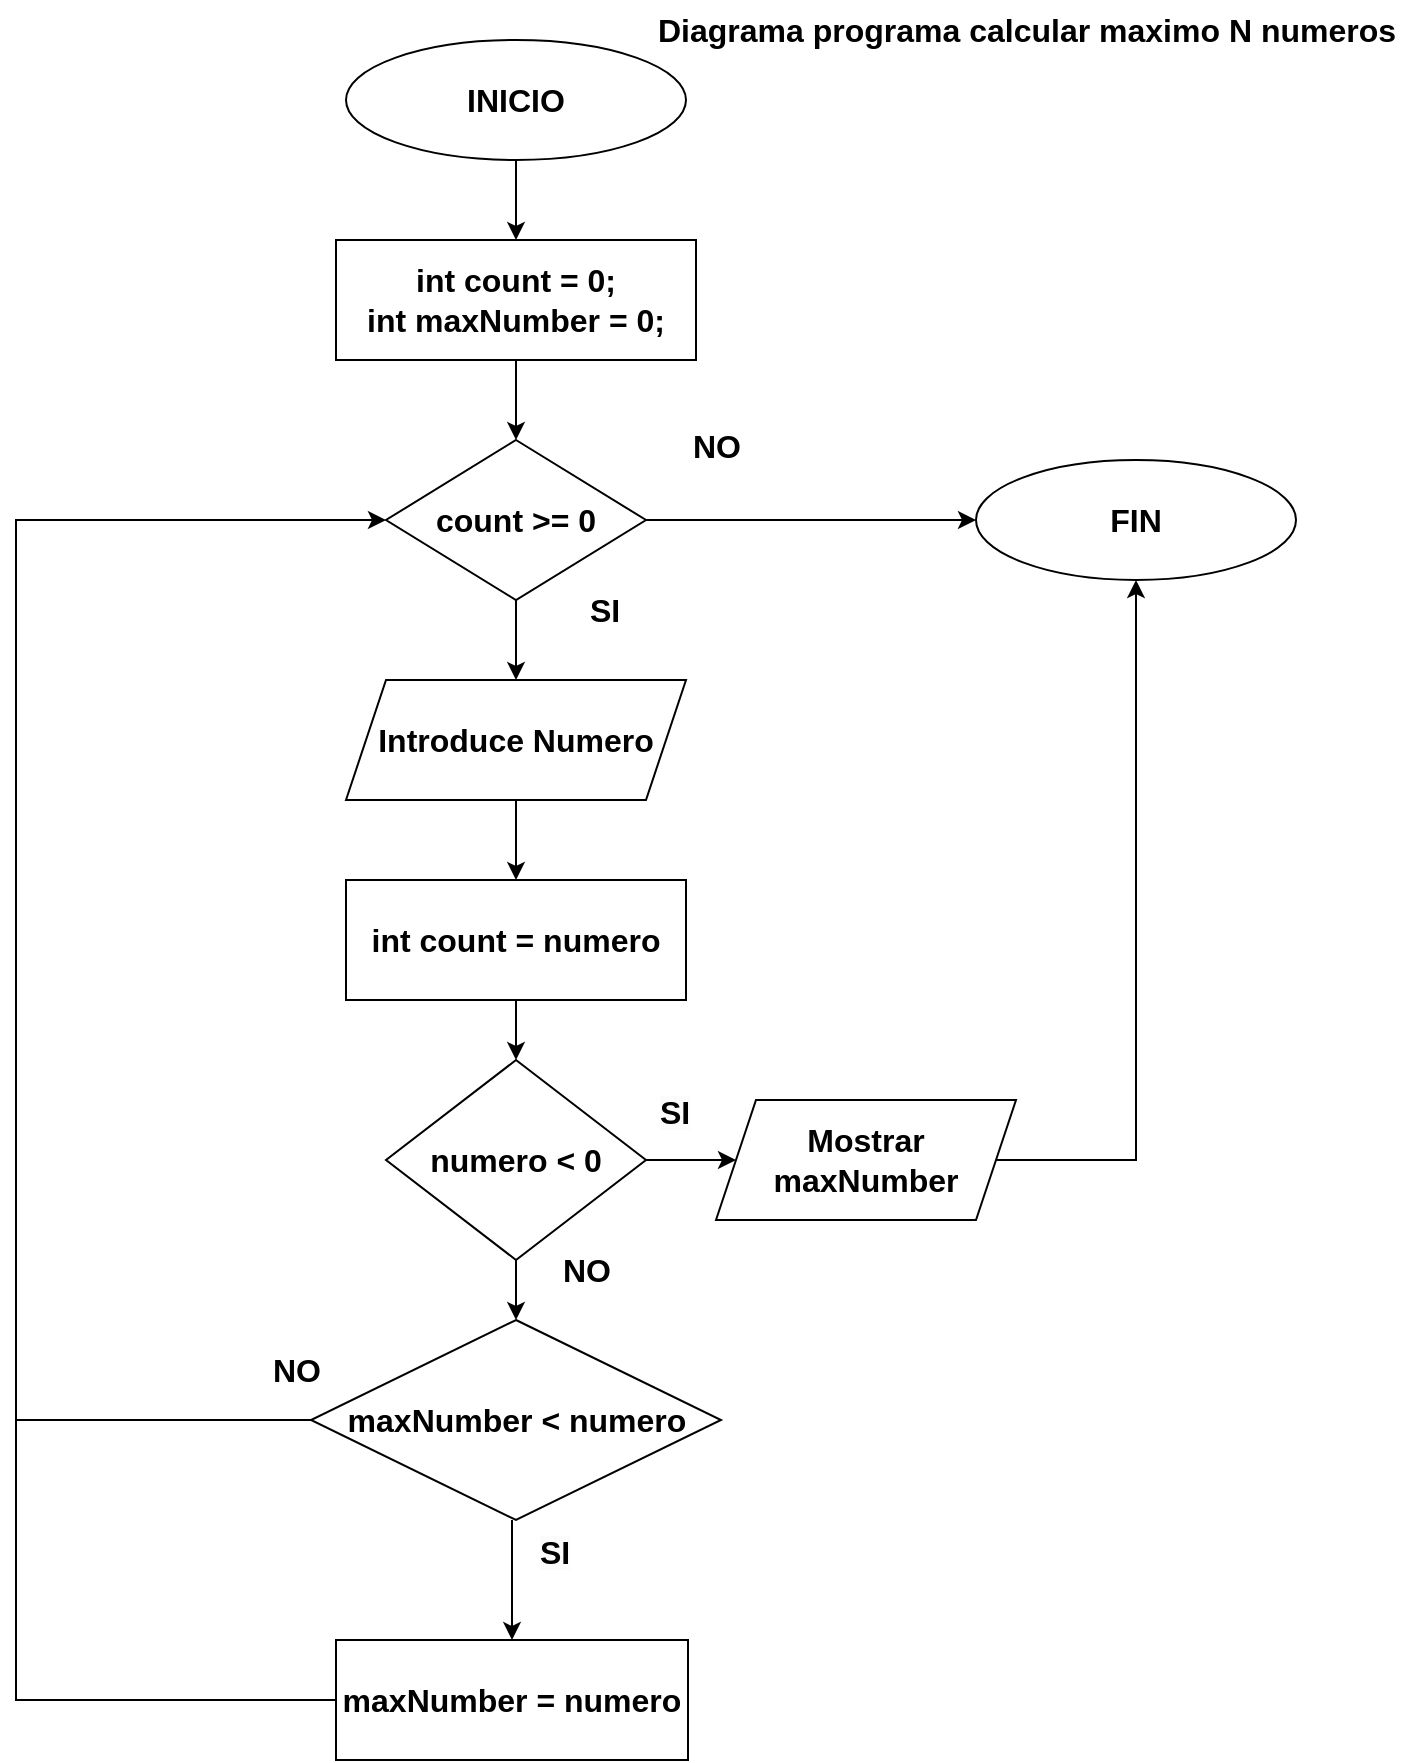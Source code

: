 <mxfile version="24.7.17">
  <diagram name="Página-1" id="ZYLUz4EwhKj-D9zp63Xh">
    <mxGraphModel dx="1434" dy="851" grid="1" gridSize="10" guides="1" tooltips="1" connect="1" arrows="1" fold="1" page="1" pageScale="1" pageWidth="827" pageHeight="1169" background="#ffffff" math="0" shadow="0">
      <root>
        <mxCell id="0" />
        <mxCell id="1" parent="0" />
        <mxCell id="yQGQ-uEshxcvxyNHh_fb-1" value="&lt;b&gt;&lt;font style=&quot;font-size: 16px;&quot;&gt;INICIO&lt;/font&gt;&lt;/b&gt;" style="ellipse;whiteSpace=wrap;html=1;" vertex="1" parent="1">
          <mxGeometry x="285" y="20" width="170" height="60" as="geometry" />
        </mxCell>
        <mxCell id="yQGQ-uEshxcvxyNHh_fb-2" value="&lt;font style=&quot;font-size: 16px;&quot;&gt;&lt;b&gt;int count = 0;&lt;/b&gt;&lt;/font&gt;&lt;div style=&quot;font-size: 16px;&quot;&gt;&lt;font style=&quot;font-size: 16px;&quot;&gt;&lt;b&gt;int maxNumber = 0;&lt;/b&gt;&lt;/font&gt;&lt;/div&gt;" style="rounded=0;whiteSpace=wrap;html=1;" vertex="1" parent="1">
          <mxGeometry x="280" y="120" width="180" height="60" as="geometry" />
        </mxCell>
        <mxCell id="yQGQ-uEshxcvxyNHh_fb-3" value="&lt;b&gt;&lt;font style=&quot;font-size: 16px;&quot;&gt;Introduce Numero&lt;/font&gt;&lt;/b&gt;" style="shape=parallelogram;perimeter=parallelogramPerimeter;whiteSpace=wrap;html=1;fixedSize=1;" vertex="1" parent="1">
          <mxGeometry x="285" y="340" width="170" height="60" as="geometry" />
        </mxCell>
        <mxCell id="yQGQ-uEshxcvxyNHh_fb-4" value="&lt;font style=&quot;font-size: 16px;&quot;&gt;&lt;b&gt;count &amp;gt;= 0&lt;/b&gt;&lt;/font&gt;" style="rhombus;whiteSpace=wrap;html=1;" vertex="1" parent="1">
          <mxGeometry x="305" y="220" width="130" height="80" as="geometry" />
        </mxCell>
        <mxCell id="yQGQ-uEshxcvxyNHh_fb-6" value="&lt;font style=&quot;font-size: 16px;&quot;&gt;&lt;b&gt;FIN&lt;/b&gt;&lt;/font&gt;" style="ellipse;whiteSpace=wrap;html=1;" vertex="1" parent="1">
          <mxGeometry x="600" y="230" width="160" height="60" as="geometry" />
        </mxCell>
        <mxCell id="yQGQ-uEshxcvxyNHh_fb-7" value="" style="endArrow=classic;html=1;rounded=0;entryX=0.5;entryY=0;entryDx=0;entryDy=0;" edge="1" parent="1" source="yQGQ-uEshxcvxyNHh_fb-1" target="yQGQ-uEshxcvxyNHh_fb-2">
          <mxGeometry width="50" height="50" relative="1" as="geometry">
            <mxPoint x="520" y="460" as="sourcePoint" />
            <mxPoint x="570" y="410" as="targetPoint" />
          </mxGeometry>
        </mxCell>
        <mxCell id="yQGQ-uEshxcvxyNHh_fb-8" value="" style="endArrow=classic;html=1;rounded=0;entryX=0.5;entryY=0;entryDx=0;entryDy=0;exitX=0.5;exitY=1;exitDx=0;exitDy=0;" edge="1" parent="1" source="yQGQ-uEshxcvxyNHh_fb-2" target="yQGQ-uEshxcvxyNHh_fb-4">
          <mxGeometry width="50" height="50" relative="1" as="geometry">
            <mxPoint x="380" y="90" as="sourcePoint" />
            <mxPoint x="380" y="130" as="targetPoint" />
          </mxGeometry>
        </mxCell>
        <mxCell id="yQGQ-uEshxcvxyNHh_fb-9" value="" style="endArrow=classic;html=1;rounded=0;entryX=0;entryY=0.5;entryDx=0;entryDy=0;exitX=1;exitY=0.5;exitDx=0;exitDy=0;" edge="1" parent="1" source="yQGQ-uEshxcvxyNHh_fb-4" target="yQGQ-uEshxcvxyNHh_fb-6">
          <mxGeometry width="50" height="50" relative="1" as="geometry">
            <mxPoint x="380" y="190" as="sourcePoint" />
            <mxPoint x="380" y="230" as="targetPoint" />
          </mxGeometry>
        </mxCell>
        <mxCell id="yQGQ-uEshxcvxyNHh_fb-10" value="" style="endArrow=classic;html=1;rounded=0;exitX=0.5;exitY=1;exitDx=0;exitDy=0;" edge="1" parent="1" source="yQGQ-uEshxcvxyNHh_fb-4" target="yQGQ-uEshxcvxyNHh_fb-3">
          <mxGeometry width="50" height="50" relative="1" as="geometry">
            <mxPoint x="380" y="190" as="sourcePoint" />
            <mxPoint x="380" y="230" as="targetPoint" />
          </mxGeometry>
        </mxCell>
        <mxCell id="yQGQ-uEshxcvxyNHh_fb-11" value="&lt;b&gt;&lt;font style=&quot;font-size: 16px;&quot;&gt;numero &amp;lt; 0&lt;/font&gt;&lt;/b&gt;" style="rhombus;whiteSpace=wrap;html=1;" vertex="1" parent="1">
          <mxGeometry x="305" y="530" width="130" height="100" as="geometry" />
        </mxCell>
        <mxCell id="yQGQ-uEshxcvxyNHh_fb-13" value="&lt;b&gt;&lt;font style=&quot;font-size: 16px;&quot;&gt;int count = numero&lt;/font&gt;&lt;/b&gt;" style="rounded=0;whiteSpace=wrap;html=1;" vertex="1" parent="1">
          <mxGeometry x="285" y="440" width="170" height="60" as="geometry" />
        </mxCell>
        <mxCell id="yQGQ-uEshxcvxyNHh_fb-14" value="" style="endArrow=classic;html=1;rounded=0;entryX=0.5;entryY=1;entryDx=0;entryDy=0;" edge="1" parent="1" target="yQGQ-uEshxcvxyNHh_fb-6">
          <mxGeometry width="50" height="50" relative="1" as="geometry">
            <mxPoint x="610" y="580" as="sourcePoint" />
            <mxPoint x="570" y="370" as="targetPoint" />
            <Array as="points">
              <mxPoint x="680" y="580" />
            </Array>
          </mxGeometry>
        </mxCell>
        <mxCell id="yQGQ-uEshxcvxyNHh_fb-15" value="" style="endArrow=classic;html=1;rounded=0;exitX=0.5;exitY=1;exitDx=0;exitDy=0;entryX=0.5;entryY=0;entryDx=0;entryDy=0;" edge="1" parent="1" source="yQGQ-uEshxcvxyNHh_fb-3" target="yQGQ-uEshxcvxyNHh_fb-13">
          <mxGeometry width="50" height="50" relative="1" as="geometry">
            <mxPoint x="380" y="310" as="sourcePoint" />
            <mxPoint x="380" y="350" as="targetPoint" />
          </mxGeometry>
        </mxCell>
        <mxCell id="yQGQ-uEshxcvxyNHh_fb-16" value="" style="endArrow=classic;html=1;rounded=0;entryX=0.5;entryY=0;entryDx=0;entryDy=0;exitX=0.5;exitY=1;exitDx=0;exitDy=0;" edge="1" parent="1" source="yQGQ-uEshxcvxyNHh_fb-13" target="yQGQ-uEshxcvxyNHh_fb-11">
          <mxGeometry width="50" height="50" relative="1" as="geometry">
            <mxPoint x="370" y="510" as="sourcePoint" />
            <mxPoint x="380" y="450" as="targetPoint" />
          </mxGeometry>
        </mxCell>
        <mxCell id="yQGQ-uEshxcvxyNHh_fb-17" value="&lt;font style=&quot;font-size: 16px;&quot;&gt;&lt;b&gt;NO&lt;/b&gt;&lt;/font&gt;" style="text;html=1;align=center;verticalAlign=middle;resizable=0;points=[];autosize=1;strokeColor=none;fillColor=none;" vertex="1" parent="1">
          <mxGeometry x="445" y="208" width="50" height="30" as="geometry" />
        </mxCell>
        <mxCell id="yQGQ-uEshxcvxyNHh_fb-18" value="&lt;b style=&quot;forced-color-adjust: none; color: rgb(0, 0, 0); font-family: Helvetica; font-size: 16px; font-style: normal; font-variant-ligatures: normal; font-variant-caps: normal; letter-spacing: normal; orphans: 2; text-align: center; text-indent: 0px; text-transform: none; widows: 2; word-spacing: 0px; -webkit-text-stroke-width: 0px; white-space: nowrap; background-color: rgb(251, 251, 251); text-decoration-thickness: initial; text-decoration-style: initial; text-decoration-color: initial;&quot;&gt;SI&lt;/b&gt;" style="text;whiteSpace=wrap;html=1;" vertex="1" parent="1">
          <mxGeometry x="440" y="540" width="60" height="40" as="geometry" />
        </mxCell>
        <mxCell id="yQGQ-uEshxcvxyNHh_fb-19" value="&lt;font style=&quot;font-size: 16px;&quot;&gt;&lt;b&gt;SI&lt;/b&gt;&lt;/font&gt;" style="text;html=1;align=center;verticalAlign=middle;resizable=0;points=[];autosize=1;strokeColor=none;fillColor=none;" vertex="1" parent="1">
          <mxGeometry x="394" y="290" width="40" height="30" as="geometry" />
        </mxCell>
        <mxCell id="yQGQ-uEshxcvxyNHh_fb-20" value="&lt;font style=&quot;font-size: 16px;&quot;&gt;&lt;b&gt;NO&lt;/b&gt;&lt;/font&gt;" style="text;html=1;align=center;verticalAlign=middle;resizable=0;points=[];autosize=1;strokeColor=none;fillColor=none;" vertex="1" parent="1">
          <mxGeometry x="380" y="620" width="50" height="30" as="geometry" />
        </mxCell>
        <mxCell id="yQGQ-uEshxcvxyNHh_fb-21" value="&lt;b&gt;&lt;font style=&quot;font-size: 16px;&quot;&gt;maxNumber = numero&lt;/font&gt;&lt;/b&gt;" style="rounded=0;whiteSpace=wrap;html=1;" vertex="1" parent="1">
          <mxGeometry x="280" y="820" width="176" height="60" as="geometry" />
        </mxCell>
        <mxCell id="yQGQ-uEshxcvxyNHh_fb-22" value="" style="endArrow=classic;html=1;rounded=0;exitX=0.5;exitY=1;exitDx=0;exitDy=0;" edge="1" parent="1" source="yQGQ-uEshxcvxyNHh_fb-11" target="yQGQ-uEshxcvxyNHh_fb-28">
          <mxGeometry width="50" height="50" relative="1" as="geometry">
            <mxPoint x="380" y="510" as="sourcePoint" />
            <mxPoint x="370" y="690" as="targetPoint" />
          </mxGeometry>
        </mxCell>
        <mxCell id="yQGQ-uEshxcvxyNHh_fb-24" value="" style="endArrow=classic;html=1;rounded=0;entryX=0;entryY=0.5;entryDx=0;entryDy=0;exitX=0;exitY=0.5;exitDx=0;exitDy=0;" edge="1" parent="1" source="yQGQ-uEshxcvxyNHh_fb-21" target="yQGQ-uEshxcvxyNHh_fb-4">
          <mxGeometry width="50" height="50" relative="1" as="geometry">
            <mxPoint x="380" y="640" as="sourcePoint" />
            <mxPoint x="380" y="710" as="targetPoint" />
            <Array as="points">
              <mxPoint x="120" y="850" />
              <mxPoint x="120" y="260" />
            </Array>
          </mxGeometry>
        </mxCell>
        <mxCell id="yQGQ-uEshxcvxyNHh_fb-25" value="&lt;b&gt;&lt;font style=&quot;font-size: 16px;&quot;&gt;Mostrar maxNumber&lt;/font&gt;&lt;/b&gt;" style="shape=parallelogram;perimeter=parallelogramPerimeter;whiteSpace=wrap;html=1;fixedSize=1;" vertex="1" parent="1">
          <mxGeometry x="470" y="550" width="150" height="60" as="geometry" />
        </mxCell>
        <mxCell id="yQGQ-uEshxcvxyNHh_fb-27" value="" style="endArrow=classic;html=1;rounded=0;exitX=1;exitY=0.5;exitDx=0;exitDy=0;entryX=0;entryY=0.5;entryDx=0;entryDy=0;" edge="1" parent="1" source="yQGQ-uEshxcvxyNHh_fb-11" target="yQGQ-uEshxcvxyNHh_fb-25">
          <mxGeometry width="50" height="50" relative="1" as="geometry">
            <mxPoint x="380" y="310" as="sourcePoint" />
            <mxPoint x="380" y="350" as="targetPoint" />
          </mxGeometry>
        </mxCell>
        <mxCell id="yQGQ-uEshxcvxyNHh_fb-28" value="&lt;font style=&quot;font-size: 16px;&quot;&gt;&lt;b&gt;maxNumber &amp;lt; numero&lt;/b&gt;&lt;/font&gt;" style="rhombus;whiteSpace=wrap;html=1;" vertex="1" parent="1">
          <mxGeometry x="267.5" y="660" width="205" height="100" as="geometry" />
        </mxCell>
        <mxCell id="yQGQ-uEshxcvxyNHh_fb-29" value="" style="endArrow=classic;html=1;rounded=0;entryX=0.5;entryY=0;entryDx=0;entryDy=0;" edge="1" parent="1" target="yQGQ-uEshxcvxyNHh_fb-21">
          <mxGeometry width="50" height="50" relative="1" as="geometry">
            <mxPoint x="368" y="760" as="sourcePoint" />
            <mxPoint x="380" y="670" as="targetPoint" />
          </mxGeometry>
        </mxCell>
        <mxCell id="yQGQ-uEshxcvxyNHh_fb-31" value="&lt;b style=&quot;forced-color-adjust: none; color: rgb(0, 0, 0); font-family: Helvetica; font-size: 16px; font-style: normal; font-variant-ligatures: normal; font-variant-caps: normal; letter-spacing: normal; orphans: 2; text-align: center; text-indent: 0px; text-transform: none; widows: 2; word-spacing: 0px; -webkit-text-stroke-width: 0px; white-space: nowrap; background-color: rgb(251, 251, 251); text-decoration-thickness: initial; text-decoration-style: initial; text-decoration-color: initial;&quot;&gt;SI&lt;/b&gt;" style="text;whiteSpace=wrap;html=1;" vertex="1" parent="1">
          <mxGeometry x="380" y="760" width="60" height="40" as="geometry" />
        </mxCell>
        <mxCell id="yQGQ-uEshxcvxyNHh_fb-32" value="&lt;font style=&quot;font-size: 16px;&quot;&gt;&lt;b&gt;NO&lt;/b&gt;&lt;/font&gt;" style="text;html=1;align=center;verticalAlign=middle;resizable=0;points=[];autosize=1;strokeColor=none;fillColor=none;" vertex="1" parent="1">
          <mxGeometry x="235" y="670" width="50" height="30" as="geometry" />
        </mxCell>
        <mxCell id="yQGQ-uEshxcvxyNHh_fb-34" value="" style="endArrow=none;html=1;rounded=0;entryX=0;entryY=0.5;entryDx=0;entryDy=0;" edge="1" parent="1" target="yQGQ-uEshxcvxyNHh_fb-28">
          <mxGeometry width="50" height="50" relative="1" as="geometry">
            <mxPoint x="120" y="710" as="sourcePoint" />
            <mxPoint x="570" y="450" as="targetPoint" />
          </mxGeometry>
        </mxCell>
        <mxCell id="yQGQ-uEshxcvxyNHh_fb-35" value="&lt;font style=&quot;font-size: 16px;&quot;&gt;&lt;b&gt;Diagrama programa calcular maximo N numeros&lt;/b&gt;&lt;/font&gt;" style="text;html=1;align=center;verticalAlign=middle;resizable=0;points=[];autosize=1;strokeColor=none;fillColor=none;" vertex="1" parent="1">
          <mxGeometry x="430" width="390" height="30" as="geometry" />
        </mxCell>
      </root>
    </mxGraphModel>
  </diagram>
</mxfile>

